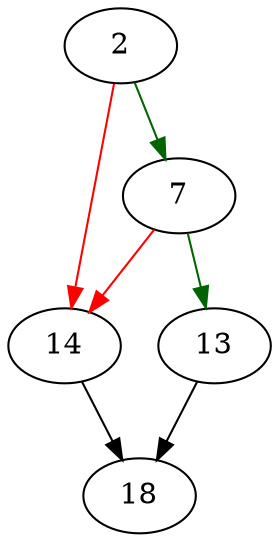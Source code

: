 strict digraph "sqlite3PagerFilename" {
	// Node definitions.
	2 [entry=true];
	7;
	14;
	13;
	18;

	// Edge definitions.
	2 -> 7 [
		color=darkgreen
		cond=true
	];
	2 -> 14 [
		color=red
		cond=false
	];
	7 -> 14 [
		color=red
		cond=false
	];
	7 -> 13 [
		color=darkgreen
		cond=true
	];
	14 -> 18;
	13 -> 18;
}